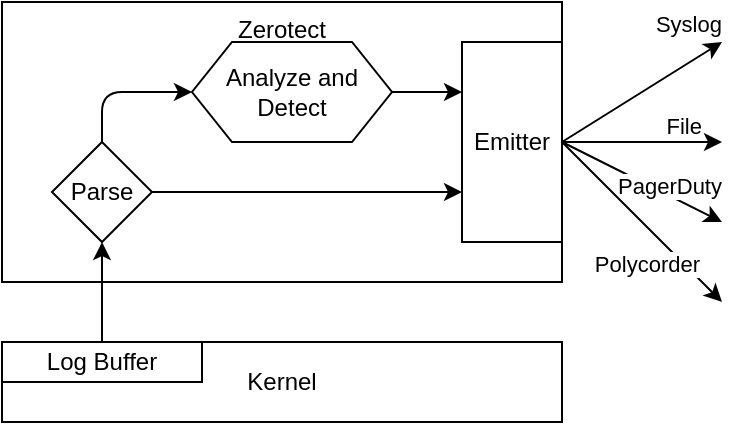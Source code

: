 <mxfile version="14.6.5" type="github">
  <diagram id="2K17kaDAq7T1yOLshVFH" name="Page-1">
    <mxGraphModel dx="946" dy="651" grid="1" gridSize="10" guides="1" tooltips="1" connect="1" arrows="1" fold="1" page="1" pageScale="1" pageWidth="850" pageHeight="1100" math="0" shadow="0">
      <root>
        <mxCell id="0" />
        <mxCell id="1" parent="0" />
        <mxCell id="3OuLmhS8wdlu7pLX0Yen-1" value="Kernel" style="rounded=0;whiteSpace=wrap;html=1;" vertex="1" parent="1">
          <mxGeometry x="280" y="320" width="280" height="40" as="geometry" />
        </mxCell>
        <mxCell id="3OuLmhS8wdlu7pLX0Yen-2" value="Log Buffer" style="rounded=0;whiteSpace=wrap;html=1;" vertex="1" parent="1">
          <mxGeometry x="280" y="320" width="100" height="20" as="geometry" />
        </mxCell>
        <mxCell id="3OuLmhS8wdlu7pLX0Yen-3" value="Zerotect" style="rounded=0;whiteSpace=wrap;html=1;verticalAlign=top;" vertex="1" parent="1">
          <mxGeometry x="280" y="150" width="280" height="140" as="geometry" />
        </mxCell>
        <mxCell id="3OuLmhS8wdlu7pLX0Yen-5" value="" style="endArrow=classic;html=1;exitX=0.5;exitY=0;exitDx=0;exitDy=0;entryX=0.5;entryY=1;entryDx=0;entryDy=0;" edge="1" parent="1" source="3OuLmhS8wdlu7pLX0Yen-2" target="3OuLmhS8wdlu7pLX0Yen-7">
          <mxGeometry relative="1" as="geometry">
            <mxPoint x="380" y="250" as="sourcePoint" />
            <mxPoint x="520" y="282" as="targetPoint" />
          </mxGeometry>
        </mxCell>
        <mxCell id="3OuLmhS8wdlu7pLX0Yen-7" value="Parse" style="rhombus;whiteSpace=wrap;html=1;" vertex="1" parent="1">
          <mxGeometry x="305" y="220" width="50" height="50" as="geometry" />
        </mxCell>
        <mxCell id="3OuLmhS8wdlu7pLX0Yen-8" value="Emitter" style="rounded=0;whiteSpace=wrap;html=1;" vertex="1" parent="1">
          <mxGeometry x="510" y="170" width="50" height="100" as="geometry" />
        </mxCell>
        <mxCell id="3OuLmhS8wdlu7pLX0Yen-9" value="" style="endArrow=classic;html=1;exitX=1;exitY=0.5;exitDx=0;exitDy=0;entryX=0;entryY=0.75;entryDx=0;entryDy=0;" edge="1" parent="1" source="3OuLmhS8wdlu7pLX0Yen-7" target="3OuLmhS8wdlu7pLX0Yen-8">
          <mxGeometry relative="1" as="geometry">
            <mxPoint x="380" y="180" as="sourcePoint" />
            <mxPoint x="620" y="250" as="targetPoint" />
          </mxGeometry>
        </mxCell>
        <mxCell id="3OuLmhS8wdlu7pLX0Yen-12" value="&lt;div&gt;Analyze and&lt;/div&gt;&lt;div&gt;Detect&lt;/div&gt;" style="shape=hexagon;perimeter=hexagonPerimeter2;whiteSpace=wrap;html=1;fixedSize=1;" vertex="1" parent="1">
          <mxGeometry x="375" y="170" width="100" height="50" as="geometry" />
        </mxCell>
        <mxCell id="3OuLmhS8wdlu7pLX0Yen-13" value="" style="endArrow=classic;html=1;exitX=0.5;exitY=0;exitDx=0;exitDy=0;entryX=0;entryY=0.5;entryDx=0;entryDy=0;" edge="1" parent="1" source="3OuLmhS8wdlu7pLX0Yen-7" target="3OuLmhS8wdlu7pLX0Yen-12">
          <mxGeometry relative="1" as="geometry">
            <mxPoint x="380" y="180" as="sourcePoint" />
            <mxPoint x="480" y="180" as="targetPoint" />
            <Array as="points">
              <mxPoint x="330" y="195" />
            </Array>
          </mxGeometry>
        </mxCell>
        <mxCell id="3OuLmhS8wdlu7pLX0Yen-15" value="" style="endArrow=classic;html=1;exitX=1;exitY=0.5;exitDx=0;exitDy=0;entryX=0;entryY=0.25;entryDx=0;entryDy=0;" edge="1" parent="1" source="3OuLmhS8wdlu7pLX0Yen-12" target="3OuLmhS8wdlu7pLX0Yen-8">
          <mxGeometry width="50" height="50" relative="1" as="geometry">
            <mxPoint x="410" y="200" as="sourcePoint" />
            <mxPoint x="334" y="200" as="targetPoint" />
          </mxGeometry>
        </mxCell>
        <mxCell id="3OuLmhS8wdlu7pLX0Yen-16" value="" style="endArrow=classic;html=1;exitX=1;exitY=0.5;exitDx=0;exitDy=0;" edge="1" parent="1" source="3OuLmhS8wdlu7pLX0Yen-8">
          <mxGeometry relative="1" as="geometry">
            <mxPoint x="350" y="180" as="sourcePoint" />
            <mxPoint x="640" y="170" as="targetPoint" />
          </mxGeometry>
        </mxCell>
        <mxCell id="3OuLmhS8wdlu7pLX0Yen-19" value="Syslog" style="edgeLabel;resizable=0;html=1;align=right;verticalAlign=bottom;" connectable="0" vertex="1" parent="3OuLmhS8wdlu7pLX0Yen-16">
          <mxGeometry x="1" relative="1" as="geometry" />
        </mxCell>
        <mxCell id="3OuLmhS8wdlu7pLX0Yen-20" value="" style="endArrow=classic;html=1;exitX=1;exitY=0.5;exitDx=0;exitDy=0;" edge="1" parent="1" source="3OuLmhS8wdlu7pLX0Yen-8">
          <mxGeometry relative="1" as="geometry">
            <mxPoint x="570" y="230" as="sourcePoint" />
            <mxPoint x="640" y="220" as="targetPoint" />
          </mxGeometry>
        </mxCell>
        <mxCell id="3OuLmhS8wdlu7pLX0Yen-21" value="File" style="edgeLabel;resizable=0;html=1;align=right;verticalAlign=bottom;" connectable="0" vertex="1" parent="3OuLmhS8wdlu7pLX0Yen-20">
          <mxGeometry x="1" relative="1" as="geometry">
            <mxPoint x="-10" as="offset" />
          </mxGeometry>
        </mxCell>
        <mxCell id="3OuLmhS8wdlu7pLX0Yen-22" value="" style="endArrow=classic;html=1;exitX=1;exitY=0.5;exitDx=0;exitDy=0;" edge="1" parent="1" source="3OuLmhS8wdlu7pLX0Yen-8">
          <mxGeometry relative="1" as="geometry">
            <mxPoint x="570" y="230" as="sourcePoint" />
            <mxPoint x="640" y="260" as="targetPoint" />
          </mxGeometry>
        </mxCell>
        <mxCell id="3OuLmhS8wdlu7pLX0Yen-23" value="PagerDuty" style="edgeLabel;resizable=0;html=1;align=right;verticalAlign=bottom;" connectable="0" vertex="1" parent="3OuLmhS8wdlu7pLX0Yen-22">
          <mxGeometry x="1" relative="1" as="geometry">
            <mxPoint y="-10" as="offset" />
          </mxGeometry>
        </mxCell>
        <mxCell id="3OuLmhS8wdlu7pLX0Yen-24" value="" style="endArrow=classic;html=1;exitX=1;exitY=0.5;exitDx=0;exitDy=0;" edge="1" parent="1" source="3OuLmhS8wdlu7pLX0Yen-8">
          <mxGeometry relative="1" as="geometry">
            <mxPoint x="570" y="230" as="sourcePoint" />
            <mxPoint x="640" y="300" as="targetPoint" />
          </mxGeometry>
        </mxCell>
        <mxCell id="3OuLmhS8wdlu7pLX0Yen-25" value="Polycorder" style="edgeLabel;resizable=0;html=1;align=right;verticalAlign=bottom;" connectable="0" vertex="1" parent="3OuLmhS8wdlu7pLX0Yen-24">
          <mxGeometry x="1" relative="1" as="geometry">
            <mxPoint x="-10" y="-10" as="offset" />
          </mxGeometry>
        </mxCell>
      </root>
    </mxGraphModel>
  </diagram>
</mxfile>
